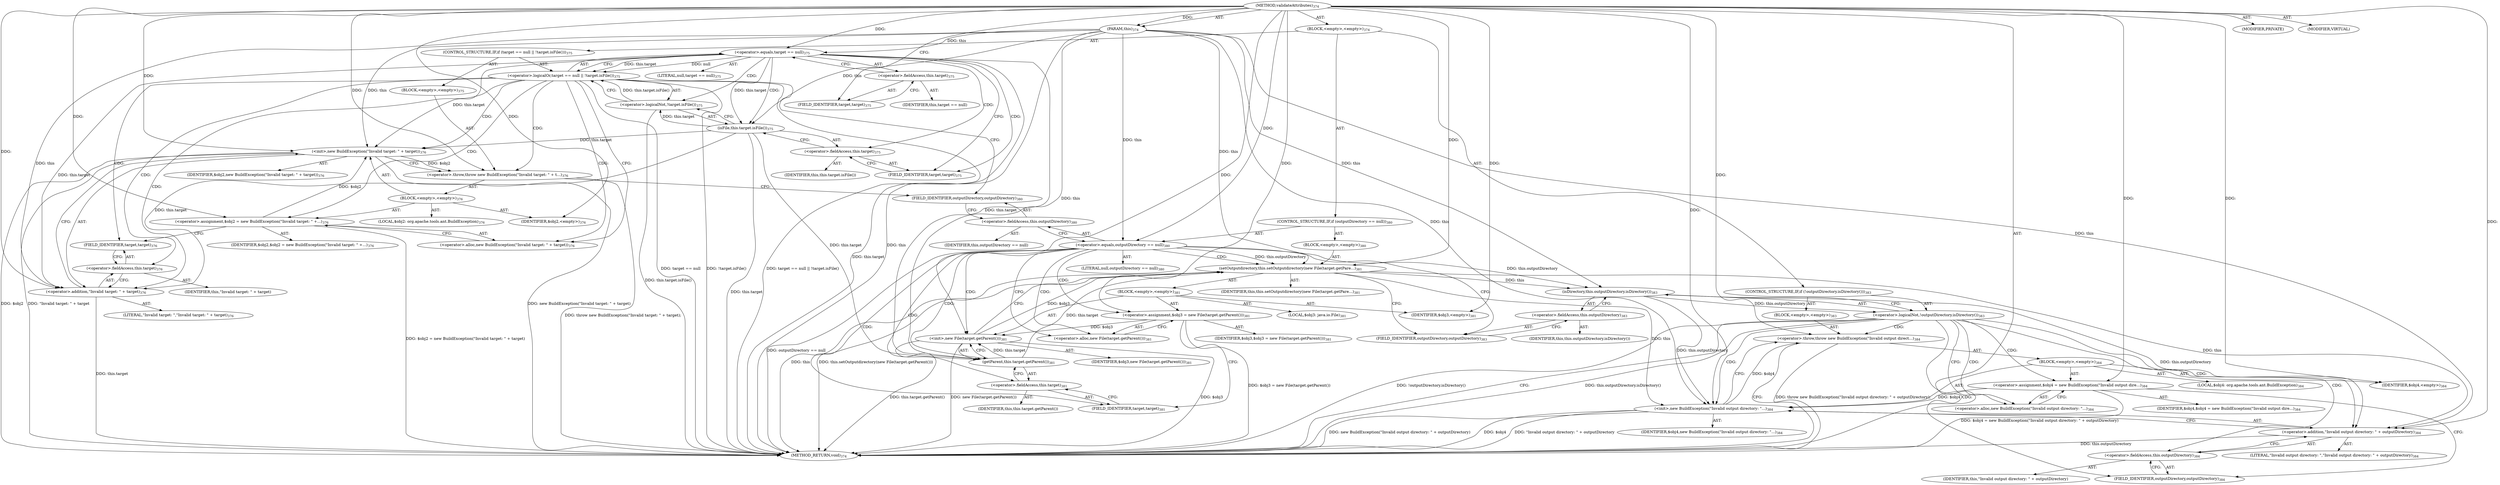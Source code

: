 digraph "validateAttributes" {  
"111669149716" [label = <(METHOD,validateAttributes)<SUB>374</SUB>> ]
"115964117003" [label = <(PARAM,this)<SUB>374</SUB>> ]
"25769803822" [label = <(BLOCK,&lt;empty&gt;,&lt;empty&gt;)<SUB>374</SUB>> ]
"47244640280" [label = <(CONTROL_STRUCTURE,IF,if (target == null || !target.isFile()))<SUB>375</SUB>> ]
"30064771277" [label = <(&lt;operator&gt;.logicalOr,target == null || !target.isFile())<SUB>375</SUB>> ]
"30064771278" [label = <(&lt;operator&gt;.equals,target == null)<SUB>375</SUB>> ]
"30064771279" [label = <(&lt;operator&gt;.fieldAccess,this.target)<SUB>375</SUB>> ]
"68719476884" [label = <(IDENTIFIER,this,target == null)> ]
"55834574911" [label = <(FIELD_IDENTIFIER,target,target)<SUB>375</SUB>> ]
"90194313256" [label = <(LITERAL,null,target == null)<SUB>375</SUB>> ]
"30064771280" [label = <(&lt;operator&gt;.logicalNot,!target.isFile())<SUB>375</SUB>> ]
"30064771281" [label = <(isFile,this.target.isFile())<SUB>375</SUB>> ]
"30064771282" [label = <(&lt;operator&gt;.fieldAccess,this.target)<SUB>375</SUB>> ]
"68719476885" [label = <(IDENTIFIER,this,this.target.isFile())> ]
"55834574912" [label = <(FIELD_IDENTIFIER,target,target)<SUB>375</SUB>> ]
"25769803823" [label = <(BLOCK,&lt;empty&gt;,&lt;empty&gt;)<SUB>375</SUB>> ]
"30064771283" [label = <(&lt;operator&gt;.throw,throw new BuildException(&quot;Invalid target: &quot; + t...)<SUB>376</SUB>> ]
"25769803824" [label = <(BLOCK,&lt;empty&gt;,&lt;empty&gt;)<SUB>376</SUB>> ]
"94489280521" [label = <(LOCAL,$obj2: org.apache.tools.ant.BuildException)<SUB>376</SUB>> ]
"30064771284" [label = <(&lt;operator&gt;.assignment,$obj2 = new BuildException(&quot;Invalid target: &quot; +...)<SUB>376</SUB>> ]
"68719476886" [label = <(IDENTIFIER,$obj2,$obj2 = new BuildException(&quot;Invalid target: &quot; +...)<SUB>376</SUB>> ]
"30064771285" [label = <(&lt;operator&gt;.alloc,new BuildException(&quot;Invalid target: &quot; + target))<SUB>376</SUB>> ]
"30064771286" [label = <(&lt;init&gt;,new BuildException(&quot;Invalid target: &quot; + target))<SUB>376</SUB>> ]
"68719476887" [label = <(IDENTIFIER,$obj2,new BuildException(&quot;Invalid target: &quot; + target))<SUB>376</SUB>> ]
"30064771287" [label = <(&lt;operator&gt;.addition,&quot;Invalid target: &quot; + target)<SUB>376</SUB>> ]
"90194313257" [label = <(LITERAL,&quot;Invalid target: &quot;,&quot;Invalid target: &quot; + target)<SUB>376</SUB>> ]
"30064771288" [label = <(&lt;operator&gt;.fieldAccess,this.target)<SUB>376</SUB>> ]
"68719476888" [label = <(IDENTIFIER,this,&quot;Invalid target: &quot; + target)> ]
"55834574913" [label = <(FIELD_IDENTIFIER,target,target)<SUB>376</SUB>> ]
"68719476889" [label = <(IDENTIFIER,$obj2,&lt;empty&gt;)<SUB>376</SUB>> ]
"47244640281" [label = <(CONTROL_STRUCTURE,IF,if (outputDirectory == null))<SUB>380</SUB>> ]
"30064771289" [label = <(&lt;operator&gt;.equals,outputDirectory == null)<SUB>380</SUB>> ]
"30064771290" [label = <(&lt;operator&gt;.fieldAccess,this.outputDirectory)<SUB>380</SUB>> ]
"68719476890" [label = <(IDENTIFIER,this,outputDirectory == null)> ]
"55834574914" [label = <(FIELD_IDENTIFIER,outputDirectory,outputDirectory)<SUB>380</SUB>> ]
"90194313258" [label = <(LITERAL,null,outputDirectory == null)<SUB>380</SUB>> ]
"25769803825" [label = <(BLOCK,&lt;empty&gt;,&lt;empty&gt;)<SUB>380</SUB>> ]
"30064771291" [label = <(setOutputdirectory,this.setOutputdirectory(new File(target.getPare...)<SUB>381</SUB>> ]
"68719476762" [label = <(IDENTIFIER,this,this.setOutputdirectory(new File(target.getPare...)<SUB>381</SUB>> ]
"25769803826" [label = <(BLOCK,&lt;empty&gt;,&lt;empty&gt;)<SUB>381</SUB>> ]
"94489280522" [label = <(LOCAL,$obj3: java.io.File)<SUB>381</SUB>> ]
"30064771292" [label = <(&lt;operator&gt;.assignment,$obj3 = new File(target.getParent()))<SUB>381</SUB>> ]
"68719476891" [label = <(IDENTIFIER,$obj3,$obj3 = new File(target.getParent()))<SUB>381</SUB>> ]
"30064771293" [label = <(&lt;operator&gt;.alloc,new File(target.getParent()))<SUB>381</SUB>> ]
"30064771294" [label = <(&lt;init&gt;,new File(target.getParent()))<SUB>381</SUB>> ]
"68719476892" [label = <(IDENTIFIER,$obj3,new File(target.getParent()))<SUB>381</SUB>> ]
"30064771295" [label = <(getParent,this.target.getParent())<SUB>381</SUB>> ]
"30064771296" [label = <(&lt;operator&gt;.fieldAccess,this.target)<SUB>381</SUB>> ]
"68719476893" [label = <(IDENTIFIER,this,this.target.getParent())> ]
"55834574915" [label = <(FIELD_IDENTIFIER,target,target)<SUB>381</SUB>> ]
"68719476894" [label = <(IDENTIFIER,$obj3,&lt;empty&gt;)<SUB>381</SUB>> ]
"47244640282" [label = <(CONTROL_STRUCTURE,IF,if (!outputDirectory.isDirectory()))<SUB>383</SUB>> ]
"30064771297" [label = <(&lt;operator&gt;.logicalNot,!outputDirectory.isDirectory())<SUB>383</SUB>> ]
"30064771298" [label = <(isDirectory,this.outputDirectory.isDirectory())<SUB>383</SUB>> ]
"30064771299" [label = <(&lt;operator&gt;.fieldAccess,this.outputDirectory)<SUB>383</SUB>> ]
"68719476895" [label = <(IDENTIFIER,this,this.outputDirectory.isDirectory())> ]
"55834574916" [label = <(FIELD_IDENTIFIER,outputDirectory,outputDirectory)<SUB>383</SUB>> ]
"25769803827" [label = <(BLOCK,&lt;empty&gt;,&lt;empty&gt;)<SUB>383</SUB>> ]
"30064771300" [label = <(&lt;operator&gt;.throw,throw new BuildException(&quot;Invalid output direct...)<SUB>384</SUB>> ]
"25769803828" [label = <(BLOCK,&lt;empty&gt;,&lt;empty&gt;)<SUB>384</SUB>> ]
"94489280523" [label = <(LOCAL,$obj4: org.apache.tools.ant.BuildException)<SUB>384</SUB>> ]
"30064771301" [label = <(&lt;operator&gt;.assignment,$obj4 = new BuildException(&quot;Invalid output dire...)<SUB>384</SUB>> ]
"68719476896" [label = <(IDENTIFIER,$obj4,$obj4 = new BuildException(&quot;Invalid output dire...)<SUB>384</SUB>> ]
"30064771302" [label = <(&lt;operator&gt;.alloc,new BuildException(&quot;Invalid output directory: &quot;...)<SUB>384</SUB>> ]
"30064771303" [label = <(&lt;init&gt;,new BuildException(&quot;Invalid output directory: &quot;...)<SUB>384</SUB>> ]
"68719476897" [label = <(IDENTIFIER,$obj4,new BuildException(&quot;Invalid output directory: &quot;...)<SUB>384</SUB>> ]
"30064771304" [label = <(&lt;operator&gt;.addition,&quot;Invalid output directory: &quot; + outputDirectory)<SUB>384</SUB>> ]
"90194313259" [label = <(LITERAL,&quot;Invalid output directory: &quot;,&quot;Invalid output directory: &quot; + outputDirectory)<SUB>384</SUB>> ]
"30064771305" [label = <(&lt;operator&gt;.fieldAccess,this.outputDirectory)<SUB>384</SUB>> ]
"68719476898" [label = <(IDENTIFIER,this,&quot;Invalid output directory: &quot; + outputDirectory)> ]
"55834574917" [label = <(FIELD_IDENTIFIER,outputDirectory,outputDirectory)<SUB>384</SUB>> ]
"68719476899" [label = <(IDENTIFIER,$obj4,&lt;empty&gt;)<SUB>384</SUB>> ]
"133143986230" [label = <(MODIFIER,PRIVATE)> ]
"133143986231" [label = <(MODIFIER,VIRTUAL)> ]
"128849018900" [label = <(METHOD_RETURN,void)<SUB>374</SUB>> ]
  "111669149716" -> "115964117003"  [ label = "AST: "] 
  "111669149716" -> "25769803822"  [ label = "AST: "] 
  "111669149716" -> "133143986230"  [ label = "AST: "] 
  "111669149716" -> "133143986231"  [ label = "AST: "] 
  "111669149716" -> "128849018900"  [ label = "AST: "] 
  "25769803822" -> "47244640280"  [ label = "AST: "] 
  "25769803822" -> "47244640281"  [ label = "AST: "] 
  "25769803822" -> "47244640282"  [ label = "AST: "] 
  "47244640280" -> "30064771277"  [ label = "AST: "] 
  "47244640280" -> "25769803823"  [ label = "AST: "] 
  "30064771277" -> "30064771278"  [ label = "AST: "] 
  "30064771277" -> "30064771280"  [ label = "AST: "] 
  "30064771278" -> "30064771279"  [ label = "AST: "] 
  "30064771278" -> "90194313256"  [ label = "AST: "] 
  "30064771279" -> "68719476884"  [ label = "AST: "] 
  "30064771279" -> "55834574911"  [ label = "AST: "] 
  "30064771280" -> "30064771281"  [ label = "AST: "] 
  "30064771281" -> "30064771282"  [ label = "AST: "] 
  "30064771282" -> "68719476885"  [ label = "AST: "] 
  "30064771282" -> "55834574912"  [ label = "AST: "] 
  "25769803823" -> "30064771283"  [ label = "AST: "] 
  "30064771283" -> "25769803824"  [ label = "AST: "] 
  "25769803824" -> "94489280521"  [ label = "AST: "] 
  "25769803824" -> "30064771284"  [ label = "AST: "] 
  "25769803824" -> "30064771286"  [ label = "AST: "] 
  "25769803824" -> "68719476889"  [ label = "AST: "] 
  "30064771284" -> "68719476886"  [ label = "AST: "] 
  "30064771284" -> "30064771285"  [ label = "AST: "] 
  "30064771286" -> "68719476887"  [ label = "AST: "] 
  "30064771286" -> "30064771287"  [ label = "AST: "] 
  "30064771287" -> "90194313257"  [ label = "AST: "] 
  "30064771287" -> "30064771288"  [ label = "AST: "] 
  "30064771288" -> "68719476888"  [ label = "AST: "] 
  "30064771288" -> "55834574913"  [ label = "AST: "] 
  "47244640281" -> "30064771289"  [ label = "AST: "] 
  "47244640281" -> "25769803825"  [ label = "AST: "] 
  "30064771289" -> "30064771290"  [ label = "AST: "] 
  "30064771289" -> "90194313258"  [ label = "AST: "] 
  "30064771290" -> "68719476890"  [ label = "AST: "] 
  "30064771290" -> "55834574914"  [ label = "AST: "] 
  "25769803825" -> "30064771291"  [ label = "AST: "] 
  "30064771291" -> "68719476762"  [ label = "AST: "] 
  "30064771291" -> "25769803826"  [ label = "AST: "] 
  "25769803826" -> "94489280522"  [ label = "AST: "] 
  "25769803826" -> "30064771292"  [ label = "AST: "] 
  "25769803826" -> "30064771294"  [ label = "AST: "] 
  "25769803826" -> "68719476894"  [ label = "AST: "] 
  "30064771292" -> "68719476891"  [ label = "AST: "] 
  "30064771292" -> "30064771293"  [ label = "AST: "] 
  "30064771294" -> "68719476892"  [ label = "AST: "] 
  "30064771294" -> "30064771295"  [ label = "AST: "] 
  "30064771295" -> "30064771296"  [ label = "AST: "] 
  "30064771296" -> "68719476893"  [ label = "AST: "] 
  "30064771296" -> "55834574915"  [ label = "AST: "] 
  "47244640282" -> "30064771297"  [ label = "AST: "] 
  "47244640282" -> "25769803827"  [ label = "AST: "] 
  "30064771297" -> "30064771298"  [ label = "AST: "] 
  "30064771298" -> "30064771299"  [ label = "AST: "] 
  "30064771299" -> "68719476895"  [ label = "AST: "] 
  "30064771299" -> "55834574916"  [ label = "AST: "] 
  "25769803827" -> "30064771300"  [ label = "AST: "] 
  "30064771300" -> "25769803828"  [ label = "AST: "] 
  "25769803828" -> "94489280523"  [ label = "AST: "] 
  "25769803828" -> "30064771301"  [ label = "AST: "] 
  "25769803828" -> "30064771303"  [ label = "AST: "] 
  "25769803828" -> "68719476899"  [ label = "AST: "] 
  "30064771301" -> "68719476896"  [ label = "AST: "] 
  "30064771301" -> "30064771302"  [ label = "AST: "] 
  "30064771303" -> "68719476897"  [ label = "AST: "] 
  "30064771303" -> "30064771304"  [ label = "AST: "] 
  "30064771304" -> "90194313259"  [ label = "AST: "] 
  "30064771304" -> "30064771305"  [ label = "AST: "] 
  "30064771305" -> "68719476898"  [ label = "AST: "] 
  "30064771305" -> "55834574917"  [ label = "AST: "] 
  "30064771277" -> "30064771285"  [ label = "CFG: "] 
  "30064771277" -> "55834574914"  [ label = "CFG: "] 
  "30064771289" -> "30064771293"  [ label = "CFG: "] 
  "30064771289" -> "55834574916"  [ label = "CFG: "] 
  "30064771297" -> "128849018900"  [ label = "CFG: "] 
  "30064771297" -> "30064771302"  [ label = "CFG: "] 
  "30064771278" -> "30064771277"  [ label = "CFG: "] 
  "30064771278" -> "55834574912"  [ label = "CFG: "] 
  "30064771280" -> "30064771277"  [ label = "CFG: "] 
  "30064771283" -> "55834574914"  [ label = "CFG: "] 
  "30064771290" -> "30064771289"  [ label = "CFG: "] 
  "30064771291" -> "55834574916"  [ label = "CFG: "] 
  "30064771298" -> "30064771297"  [ label = "CFG: "] 
  "30064771300" -> "128849018900"  [ label = "CFG: "] 
  "30064771279" -> "30064771278"  [ label = "CFG: "] 
  "30064771281" -> "30064771280"  [ label = "CFG: "] 
  "55834574914" -> "30064771290"  [ label = "CFG: "] 
  "30064771299" -> "30064771298"  [ label = "CFG: "] 
  "55834574911" -> "30064771279"  [ label = "CFG: "] 
  "30064771282" -> "30064771281"  [ label = "CFG: "] 
  "30064771284" -> "55834574913"  [ label = "CFG: "] 
  "30064771286" -> "30064771283"  [ label = "CFG: "] 
  "30064771292" -> "55834574915"  [ label = "CFG: "] 
  "30064771294" -> "30064771291"  [ label = "CFG: "] 
  "55834574916" -> "30064771299"  [ label = "CFG: "] 
  "30064771301" -> "55834574917"  [ label = "CFG: "] 
  "30064771303" -> "30064771300"  [ label = "CFG: "] 
  "55834574912" -> "30064771282"  [ label = "CFG: "] 
  "30064771285" -> "30064771284"  [ label = "CFG: "] 
  "30064771287" -> "30064771286"  [ label = "CFG: "] 
  "30064771293" -> "30064771292"  [ label = "CFG: "] 
  "30064771295" -> "30064771294"  [ label = "CFG: "] 
  "30064771302" -> "30064771301"  [ label = "CFG: "] 
  "30064771304" -> "30064771303"  [ label = "CFG: "] 
  "30064771288" -> "30064771287"  [ label = "CFG: "] 
  "30064771296" -> "30064771295"  [ label = "CFG: "] 
  "30064771305" -> "30064771304"  [ label = "CFG: "] 
  "55834574913" -> "30064771288"  [ label = "CFG: "] 
  "55834574915" -> "30064771296"  [ label = "CFG: "] 
  "55834574917" -> "30064771305"  [ label = "CFG: "] 
  "111669149716" -> "55834574911"  [ label = "CFG: "] 
  "115964117003" -> "128849018900"  [ label = "DDG: this"] 
  "30064771278" -> "128849018900"  [ label = "DDG: this.target"] 
  "30064771277" -> "128849018900"  [ label = "DDG: target == null"] 
  "30064771281" -> "128849018900"  [ label = "DDG: this.target"] 
  "30064771280" -> "128849018900"  [ label = "DDG: this.target.isFile()"] 
  "30064771277" -> "128849018900"  [ label = "DDG: !target.isFile()"] 
  "30064771277" -> "128849018900"  [ label = "DDG: target == null || !target.isFile()"] 
  "30064771284" -> "128849018900"  [ label = "DDG: $obj2 = new BuildException(&quot;Invalid target: &quot; + target)"] 
  "30064771286" -> "128849018900"  [ label = "DDG: $obj2"] 
  "30064771287" -> "128849018900"  [ label = "DDG: this.target"] 
  "30064771286" -> "128849018900"  [ label = "DDG: &quot;Invalid target: &quot; + target"] 
  "30064771286" -> "128849018900"  [ label = "DDG: new BuildException(&quot;Invalid target: &quot; + target)"] 
  "30064771283" -> "128849018900"  [ label = "DDG: throw new BuildException(&quot;Invalid target: &quot; + target);"] 
  "30064771289" -> "128849018900"  [ label = "DDG: outputDirectory == null"] 
  "30064771291" -> "128849018900"  [ label = "DDG: this"] 
  "30064771292" -> "128849018900"  [ label = "DDG: $obj3 = new File(target.getParent())"] 
  "30064771294" -> "128849018900"  [ label = "DDG: $obj3"] 
  "30064771294" -> "128849018900"  [ label = "DDG: this.target.getParent()"] 
  "30064771294" -> "128849018900"  [ label = "DDG: new File(target.getParent())"] 
  "30064771291" -> "128849018900"  [ label = "DDG: this.setOutputdirectory(new File(target.getParent()))"] 
  "30064771297" -> "128849018900"  [ label = "DDG: this.outputDirectory.isDirectory()"] 
  "30064771297" -> "128849018900"  [ label = "DDG: !outputDirectory.isDirectory()"] 
  "30064771301" -> "128849018900"  [ label = "DDG: $obj4 = new BuildException(&quot;Invalid output directory: &quot; + outputDirectory)"] 
  "30064771303" -> "128849018900"  [ label = "DDG: $obj4"] 
  "30064771304" -> "128849018900"  [ label = "DDG: this.outputDirectory"] 
  "30064771303" -> "128849018900"  [ label = "DDG: &quot;Invalid output directory: &quot; + outputDirectory"] 
  "30064771303" -> "128849018900"  [ label = "DDG: new BuildException(&quot;Invalid output directory: &quot; + outputDirectory)"] 
  "30064771300" -> "128849018900"  [ label = "DDG: throw new BuildException(&quot;Invalid output directory: &quot; + outputDirectory);"] 
  "111669149716" -> "115964117003"  [ label = "DDG: "] 
  "30064771278" -> "30064771277"  [ label = "DDG: this.target"] 
  "30064771278" -> "30064771277"  [ label = "DDG: null"] 
  "30064771280" -> "30064771277"  [ label = "DDG: this.target.isFile()"] 
  "115964117003" -> "30064771289"  [ label = "DDG: this"] 
  "111669149716" -> "30064771289"  [ label = "DDG: "] 
  "30064771298" -> "30064771297"  [ label = "DDG: this.outputDirectory"] 
  "115964117003" -> "30064771278"  [ label = "DDG: this"] 
  "111669149716" -> "30064771278"  [ label = "DDG: "] 
  "30064771281" -> "30064771280"  [ label = "DDG: this.target"] 
  "30064771286" -> "30064771283"  [ label = "DDG: $obj2"] 
  "111669149716" -> "30064771283"  [ label = "DDG: "] 
  "115964117003" -> "30064771291"  [ label = "DDG: this"] 
  "30064771289" -> "30064771291"  [ label = "DDG: this.outputDirectory"] 
  "30064771295" -> "30064771291"  [ label = "DDG: this.target"] 
  "111669149716" -> "30064771291"  [ label = "DDG: "] 
  "30064771294" -> "30064771291"  [ label = "DDG: $obj3"] 
  "115964117003" -> "30064771298"  [ label = "DDG: this"] 
  "30064771289" -> "30064771298"  [ label = "DDG: this.outputDirectory"] 
  "30064771291" -> "30064771298"  [ label = "DDG: this"] 
  "30064771303" -> "30064771300"  [ label = "DDG: $obj4"] 
  "111669149716" -> "30064771300"  [ label = "DDG: "] 
  "115964117003" -> "30064771281"  [ label = "DDG: this"] 
  "30064771278" -> "30064771281"  [ label = "DDG: this.target"] 
  "111669149716" -> "30064771284"  [ label = "DDG: "] 
  "111669149716" -> "68719476889"  [ label = "DDG: "] 
  "111669149716" -> "30064771292"  [ label = "DDG: "] 
  "111669149716" -> "68719476894"  [ label = "DDG: "] 
  "111669149716" -> "30064771301"  [ label = "DDG: "] 
  "111669149716" -> "68719476899"  [ label = "DDG: "] 
  "30064771284" -> "30064771286"  [ label = "DDG: $obj2"] 
  "111669149716" -> "30064771286"  [ label = "DDG: "] 
  "115964117003" -> "30064771286"  [ label = "DDG: this"] 
  "30064771278" -> "30064771286"  [ label = "DDG: this.target"] 
  "30064771281" -> "30064771286"  [ label = "DDG: this.target"] 
  "30064771292" -> "30064771294"  [ label = "DDG: $obj3"] 
  "111669149716" -> "30064771294"  [ label = "DDG: "] 
  "30064771295" -> "30064771294"  [ label = "DDG: this.target"] 
  "30064771301" -> "30064771303"  [ label = "DDG: $obj4"] 
  "111669149716" -> "30064771303"  [ label = "DDG: "] 
  "115964117003" -> "30064771303"  [ label = "DDG: this"] 
  "30064771291" -> "30064771303"  [ label = "DDG: this"] 
  "30064771298" -> "30064771303"  [ label = "DDG: this.outputDirectory"] 
  "111669149716" -> "30064771287"  [ label = "DDG: "] 
  "115964117003" -> "30064771287"  [ label = "DDG: this"] 
  "30064771278" -> "30064771287"  [ label = "DDG: this.target"] 
  "30064771281" -> "30064771287"  [ label = "DDG: this.target"] 
  "115964117003" -> "30064771295"  [ label = "DDG: this"] 
  "30064771278" -> "30064771295"  [ label = "DDG: this.target"] 
  "30064771281" -> "30064771295"  [ label = "DDG: this.target"] 
  "111669149716" -> "30064771304"  [ label = "DDG: "] 
  "115964117003" -> "30064771304"  [ label = "DDG: this"] 
  "30064771291" -> "30064771304"  [ label = "DDG: this"] 
  "30064771298" -> "30064771304"  [ label = "DDG: this.outputDirectory"] 
  "30064771277" -> "55834574913"  [ label = "CDG: "] 
  "30064771277" -> "30064771288"  [ label = "CDG: "] 
  "30064771277" -> "30064771286"  [ label = "CDG: "] 
  "30064771277" -> "30064771287"  [ label = "CDG: "] 
  "30064771277" -> "30064771284"  [ label = "CDG: "] 
  "30064771277" -> "30064771285"  [ label = "CDG: "] 
  "30064771277" -> "30064771283"  [ label = "CDG: "] 
  "30064771289" -> "55834574915"  [ label = "CDG: "] 
  "30064771289" -> "30064771296"  [ label = "CDG: "] 
  "30064771289" -> "30064771294"  [ label = "CDG: "] 
  "30064771289" -> "30064771295"  [ label = "CDG: "] 
  "30064771289" -> "30064771292"  [ label = "CDG: "] 
  "30064771289" -> "30064771293"  [ label = "CDG: "] 
  "30064771289" -> "30064771291"  [ label = "CDG: "] 
  "30064771297" -> "55834574917"  [ label = "CDG: "] 
  "30064771297" -> "30064771304"  [ label = "CDG: "] 
  "30064771297" -> "30064771305"  [ label = "CDG: "] 
  "30064771297" -> "30064771302"  [ label = "CDG: "] 
  "30064771297" -> "30064771303"  [ label = "CDG: "] 
  "30064771297" -> "30064771300"  [ label = "CDG: "] 
  "30064771297" -> "30064771301"  [ label = "CDG: "] 
  "30064771278" -> "55834574912"  [ label = "CDG: "] 
  "30064771278" -> "30064771282"  [ label = "CDG: "] 
  "30064771278" -> "30064771280"  [ label = "CDG: "] 
  "30064771278" -> "30064771281"  [ label = "CDG: "] 
}
